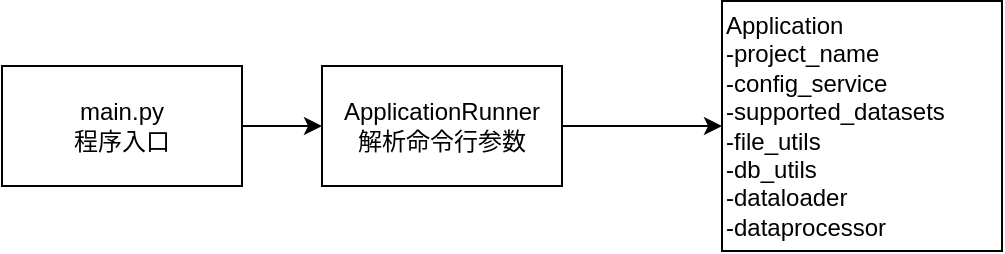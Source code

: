<mxfile>
    <diagram id="DlcWsA6mNEikMfF5HJne" name="第 1 页">
        <mxGraphModel dx="423" dy="537" grid="1" gridSize="10" guides="1" tooltips="1" connect="1" arrows="1" fold="1" page="1" pageScale="1" pageWidth="827" pageHeight="1169" math="0" shadow="0">
            <root>
                <mxCell id="0"/>
                <mxCell id="1" parent="0"/>
                <mxCell id="15" value="" style="edgeStyle=none;html=1;" edge="1" parent="1" source="11" target="14">
                    <mxGeometry relative="1" as="geometry"/>
                </mxCell>
                <mxCell id="11" value="main.py&lt;br&gt;程序入口" style="rounded=0;whiteSpace=wrap;html=1;" vertex="1" parent="1">
                    <mxGeometry x="120" y="270" width="120" height="60" as="geometry"/>
                </mxCell>
                <mxCell id="17" value="" style="edgeStyle=none;html=1;" edge="1" parent="1" source="14" target="16">
                    <mxGeometry relative="1" as="geometry"/>
                </mxCell>
                <mxCell id="14" value="ApplicationRunner&lt;br&gt;解析命令行参数" style="rounded=0;whiteSpace=wrap;html=1;" vertex="1" parent="1">
                    <mxGeometry x="280" y="270" width="120" height="60" as="geometry"/>
                </mxCell>
                <mxCell id="16" value="Application&lt;br&gt;-project_name&lt;br&gt;-config_service&lt;br&gt;-supported_datasets&lt;br&gt;-file_utils&lt;br&gt;-db_utils&lt;br&gt;-dataloader&lt;br&gt;-dataprocessor" style="whiteSpace=wrap;html=1;rounded=0;align=left;" vertex="1" parent="1">
                    <mxGeometry x="480" y="237.5" width="140" height="125" as="geometry"/>
                </mxCell>
            </root>
        </mxGraphModel>
    </diagram>
</mxfile>